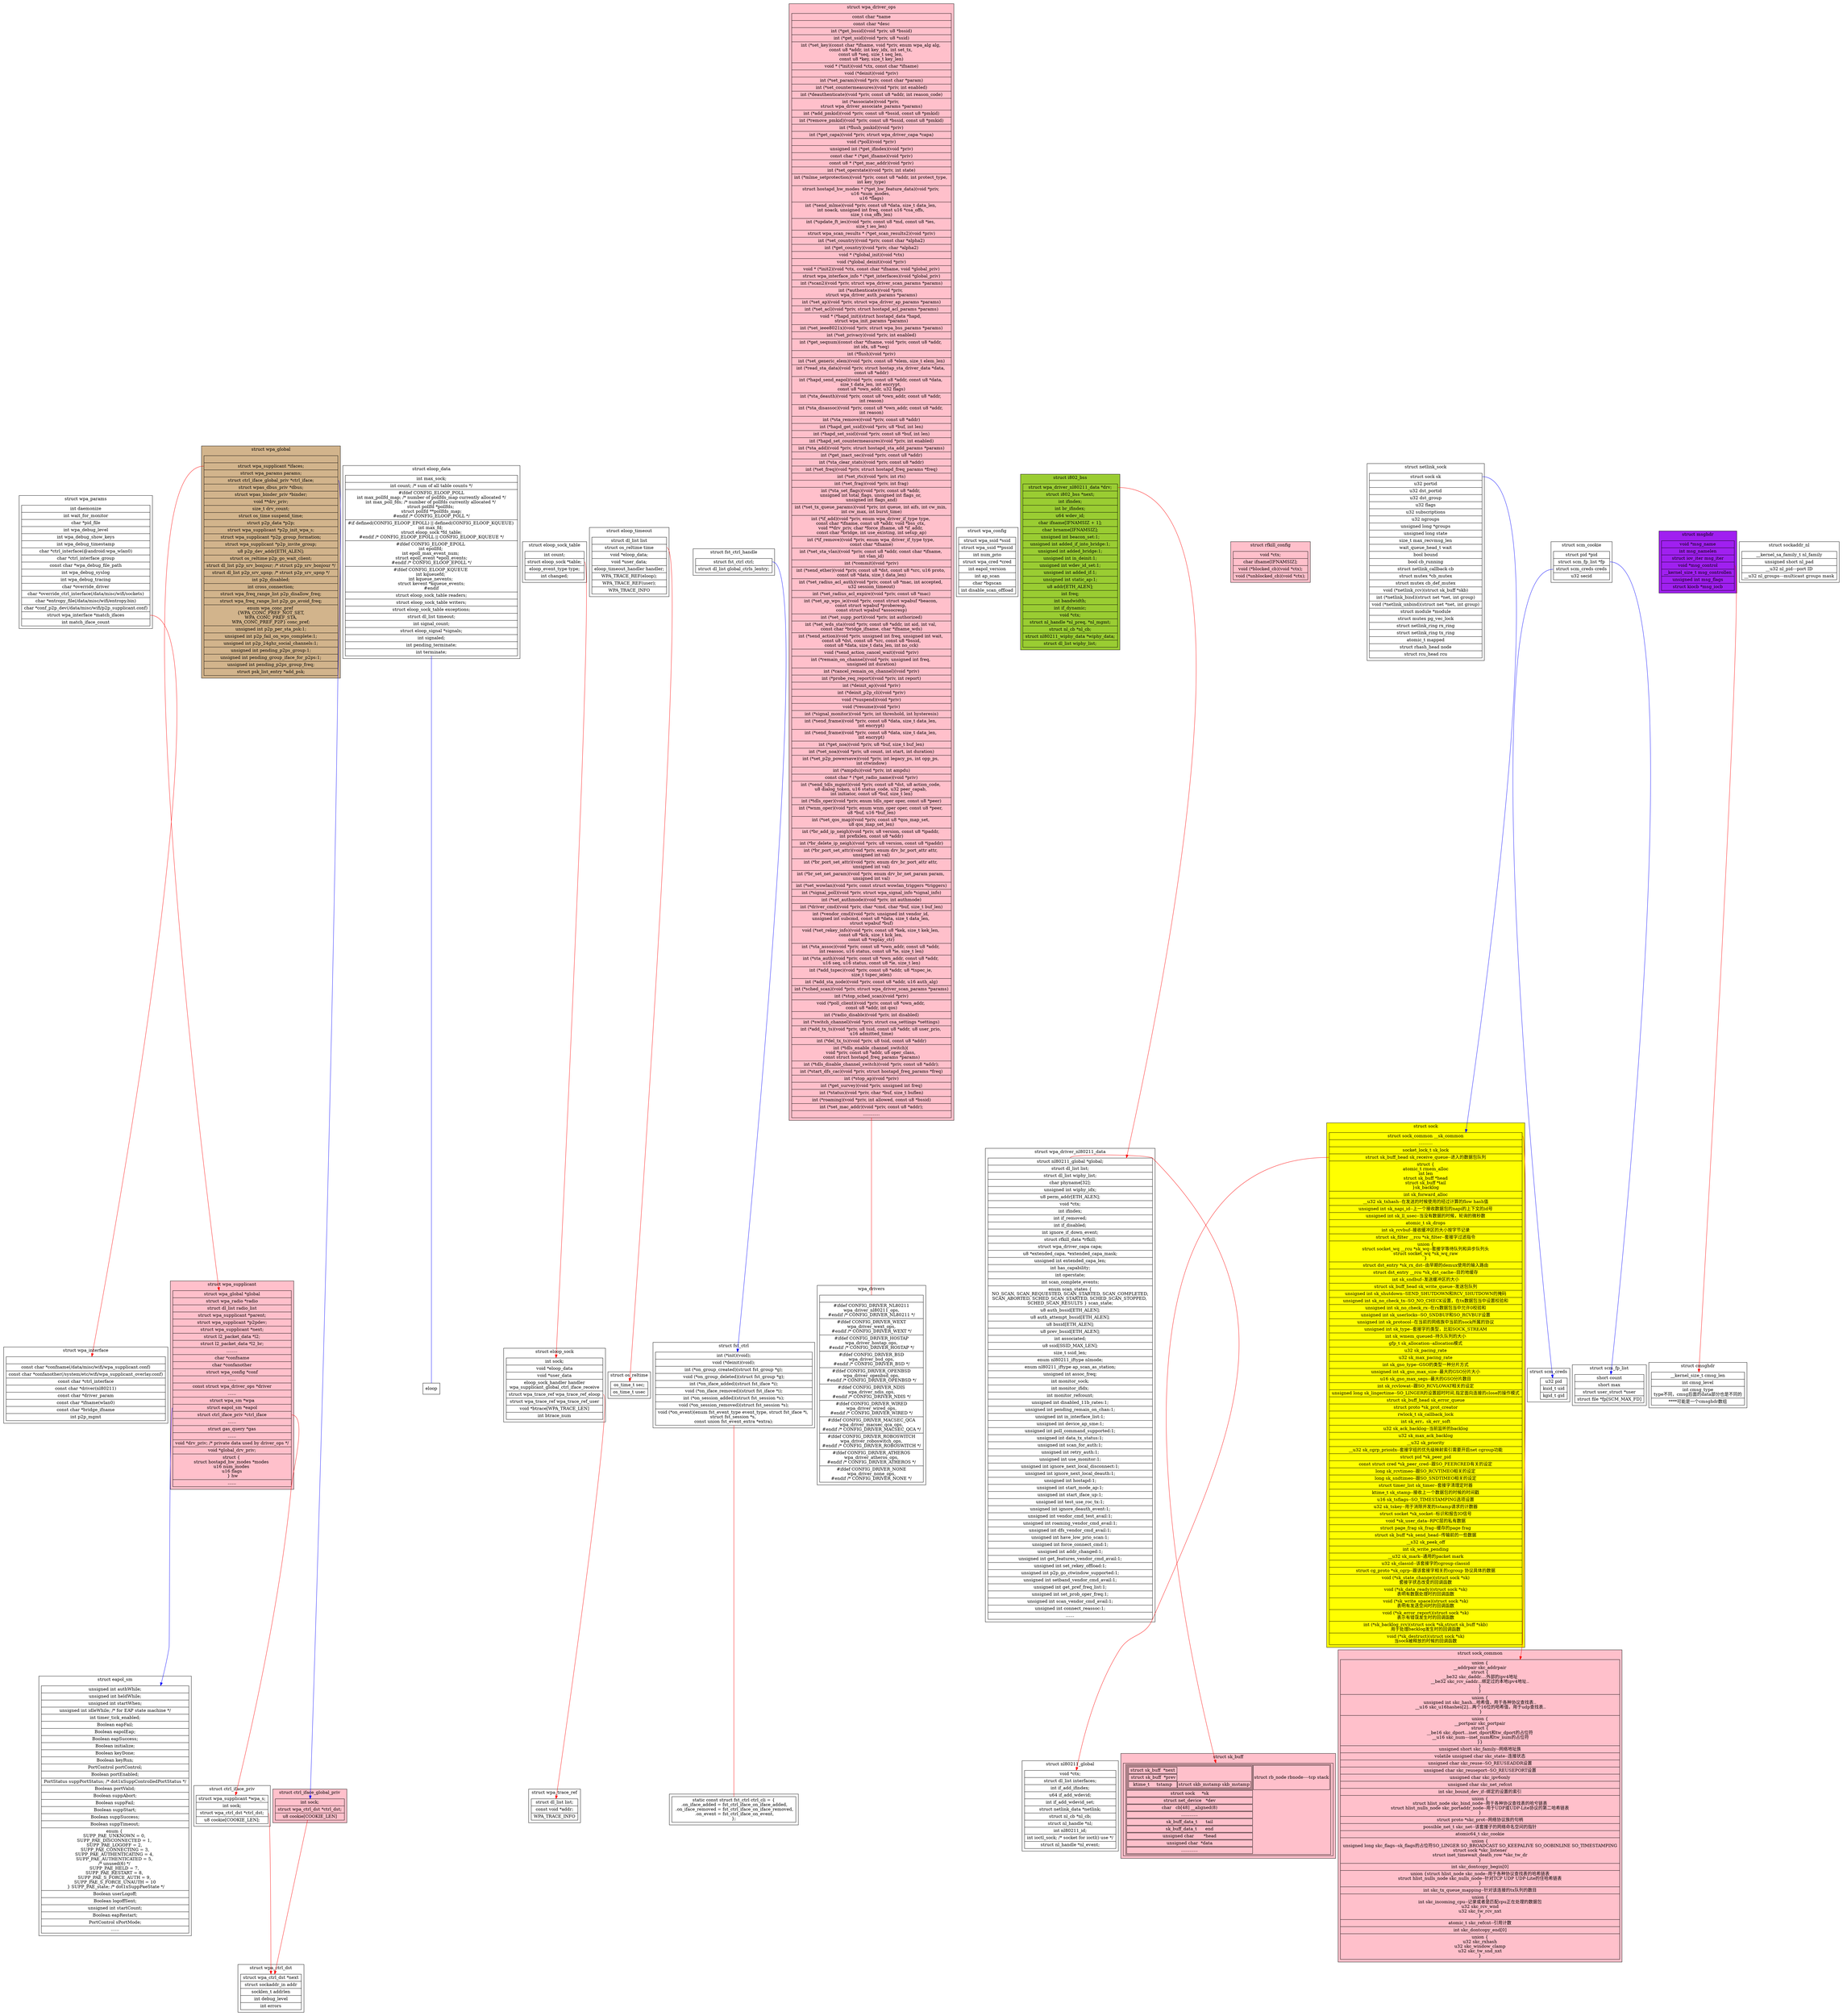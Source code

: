 digraph bluedroid{
	node[shape=record];

	subgraph cluster_struct_wpa_interface{
		label="struct wpa_interface";
		"struct wpa_interface"[label="{
			|const char *confname(/data/misc/wifi/wpa_supplicant.conf)
			|const char *confanother(/system/etc/wifi/wpa_supplicant_overlay.conf)
			|const char *ctrl_interface
			|const char *driver(nl80211)
			|const char *driver_param
			|const char *ifname(wlan0)
			|const char *bridge_ifname
			|int p2p_mgmt
		}"];
	}

	subgraph cluster_struct_wpa_params{
		label="struct wpa_params";
		"struct wpa_params"[label="{
			int daemonize
			|int wait_for_monitor
			|char *pid_file
			|int wpa_debug_level
			|int wpa_debug_show_keys
			|int wpa_debug_timestamp
			|char *ctrl_interface(@android:wpa_wlan0)
			|char *ctrl_interface_group
			|const char *wpa_debug_file_path
			|int wpa_debug_syslog
			|int wpa_debug_tracing
			|char *override_driver
			|char *override_ctrl_interface(/data/misc/wifi/sockets)
			|char *entropy_file(/data/misc/wifi/entropy.bin)
			|char *conf_p2p_dev(/data/misc/wifi/p2p_supplicant.conf)
			|<match_ifaces>struct wpa_interface *match_ifaces
			|int match_iface_count
		}"];
	}
	"struct wpa_params":match_ifaces->"struct wpa_interface"[color=red];
	"struct wpa_global":ifaces->"struct wpa_supplicant"[color=red];

	subgraph cluster_struct_wpa_global{
		label="struct wpa_global";
		bgcolor=tan;
		"struct wpa_global"[label="{
	|<ifaces>struct wpa_supplicant *ifaces;
    |struct wpa_params params;
    |<ctrl_iface>struct ctrl_iface_global_priv *ctrl_iface;
    |struct wpas_dbus_priv *dbus;
    |struct wpas_binder_priv *binder;
    |void **drv_priv;
	|size_t drv_count;
    |struct os_time suspend_time;
    |struct p2p_data *p2p;
    |struct wpa_supplicant *p2p_init_wpa_s;
    |struct wpa_supplicant *p2p_group_formation;
    |struct wpa_supplicant *p2p_invite_group;
    |u8 p2p_dev_addr[ETH_ALEN];
    |struct os_reltime p2p_go_wait_client;
    |struct dl_list p2p_srv_bonjour; /* struct p2p_srv_bonjour */
    |struct dl_list p2p_srv_upnp; /* struct p2p_srv_upnp */
    |int p2p_disabled;
    |int cross_connection;
    |struct wpa_freq_range_list p2p_disallow_freq;
    |struct wpa_freq_range_list p2p_go_avoid_freq;
    |enum wpa_conc_pref \n\{WPA_CONC_PREF_NOT_SET,\nWPA_CONC_PREF_STA,\nWPA_CONC_PREF_P2P\} conc_pref;
    |unsigned int p2p_per_sta_psk:1;
    |unsigned int p2p_fail_on_wps_complete:1;
    |unsigned int p2p_24ghz_social_channels:1;
    |unsigned int pending_p2ps_group:1;
    |unsigned int pending_group_iface_for_p2ps:1;
    |unsigned int pending_p2ps_group_freq;
    |struct psk_list_entry *add_psk;
		}"];
	}
	"struct wpa_global":ctrl_iface->"struct ctrl_iface_global_priv"[color=blue];
	subgraph cluster_struct_ctrl_iface_global_priv{
		label="struct ctrl_iface_global_priv";
		bgcolor=pink;
		"struct ctrl_iface_global_priv"[label="{
			 int sock;
    		|struct wpa_ctrl_dst *ctrl_dst;
    		|u8 cookie[COOKIE_LEN]
		}"];
	}


	"struct ctrl_iface_global_priv":ctrl_dst->"struct wpa_ctrl_dst"[color=red];

	subgraph cluster_struct_wpa_ctrl_dst{
		label="struct wpa_ctrl_dst";
		"struct wpa_ctrl_dst"[label="{
			struct wpa_ctrl_dst *next
		|struct sockaddr_in addr
		|socklen_t addrlen
		|int debug_level
		|int errors
		}"];
	}

	"struct eloop_data"->"eloop"[arrowhead=none color=blue];

	subgraph cluster_struct_eloop_data{
		label="struct eloop_data";
		"struct eloop_data"[label="{
			int max_sock;
    |int count; /* sum of all table counts */
|#ifdef CONFIG_ELOOP_POLL\n
    int max_pollfd_map; /* number of pollfds_map currently allocated */
    \nint max_poll_fds; /* number of pollfds currently allocated */
    \nstruct pollfd *pollfds;
    \nstruct pollfd **pollfds_map;
\n#endif /* CONFIG_ELOOP_POLL */
|#if defined(CONFIG_ELOOP_EPOLL) \|\| defined(CONFIG_ELOOP_KQUEUE)
    \nint max_fd;
    \nstruct eloop_sock *fd_table;
\n#endif /* CONFIG_ELOOP_EPOLL \|\| CONFIG_ELOOP_KQUEUE */
|#ifdef CONFIG_ELOOP_EPOLL
    \nint epollfd;
    \nint epoll_max_event_num;
    \nstruct epoll_event *epoll_events;
\n#endif /* CONFIG_ELOOP_EPOLL */
|#ifdef CONFIG_ELOOP_KQUEUE
    \nint kqueuefd;
    \nint kqueue_nevents;
    \nstruct kevent *kqueue_events;
\n#endif
    |struct eloop_sock_table readers;
    |struct eloop_sock_table writers;
    |struct eloop_sock_table exceptions;
    |struct dl_list timeout;
    |int signal_count;
    |struct eloop_signal *signals;
    |int signaled;
    |int pending_terminate;
    |int terminate;
		}"];
	}

	subgraph cluster_struct_eloop_sock_table{
		label="struct eloop_sock_table";
		"struct eloop_sock_table"[label="{
		int count;
    |<table>struct eloop_sock *table;
    |eloop_event_type type;
    |int changed;
	}"];
	}

	"struct eloop_sock_table":table->"struct eloop_sock"[color=red];

	subgraph cluster_struct_eloop_sock{
		label="struct eloop_sock";
		"struct eloop_sock"[label="{
	int sock;
    |void *eloop_data
    |void *user_data
    |eloop_sock_handler handler\nwpa_supplicant_global_ctrl_iface_receive
	|<ref_eloop>struct wpa_trace_ref wpa_trace_ref_eloop
	|struct wpa_trace_ref wpa_trace_ref_user
	|void *btrace[WPA_TRACE_LEN]
	|int btrace_num
	}"];
	}

	"struct eloop_sock":ref_eloop->"struct wpa_trace_ref"[color=red];

	subgraph cluster_struct_wpa_trace_ref{
		label="struct wpa_trace_ref";
		"struct wpa_trace_ref"[label="{
	struct dl_list list;
    |const void *addr;
    |WPA_TRACE_INFO
		}"];
	}

	subgraph cluster_struct_eloop_timeout{
		label="struct eloop_timeout";
		"struct eloop_timeout"[label="{
			struct dl_list list
			|<time>struct os_reltime time
			|void *eloop_data;
    |void *user_data;
    |eloop_timeout_handler handler;
    |WPA_TRACE_REF(eloop);
    |WPA_TRACE_REF(user);
    |WPA_TRACE_INFO
	}"];
	}

	"struct eloop_timeout":time->"struct os_reltime"[color=red];
	subgraph cluster_struct_os_reltime{
		label="struct os_reltime";
		"struct os_reltime"[label="{
		 os_time_t sec;
    	|os_time_t usec
	}"];
	}

	subgraph cluster_struct_fst_ctrl{
		label="struct fst_ctrl";
		"struct fst_ctrl"[label="{
		int (*init)(void);
    |void (*deinit)(void);
    |int (*on_group_created)(struct fst_group *g);
    |void (*on_group_deleted)(struct fst_group *g);
    |int (*on_iface_added)(struct fst_iface *i);
    |void (*on_iface_removed)(struct fst_iface *i);
    |int (*on_session_added)(struct fst_session *s);
    |void (*on_session_removed)(struct fst_session *s);
	|void (*on_event)(enum fst_event_type event_type, struct fst_iface *i,
             \nstruct fst_session *s,
             \nconst union fst_event_extra *extra);
	}"];
	}

	"struct fst_ctrl"->"ctrl_cli"[arrowhead=none color=red];

	subgraph cluster_ctrl_cli{
		"ctrl_cli"[label="{
			static const struct fst_ctrl ctrl_cli = \{\n
    		.on_iface_added = fst_ctrl_iface_on_iface_added,\n
    		.on_iface_removed =  fst_ctrl_iface_on_iface_removed,\n
    		.on_event = fst_ctrl_iface_on_event,\n
			\};
		}"];
	}

	subgraph cluster_struct_fst_ctrl_handle{
		label="struct fst_ctrl_handle";
		"struct fst_ctrl_handle"[label="{
		<ctrl>struct fst_ctrl ctrl;
    |struct dl_list global_ctrls_lentry;
	}"];
	}
	 "struct fst_ctrl_handle":ctrl->"struct fst_ctrl"[color=blue];

	 "struct wpa_driver_ops"->"wpa_drivers"[arrowhead=none color=red];

	subgraph cluster_struct_wpa_driver_ops{
		label="struct wpa_driver_ops";
		bgcolor=pink;
		"struct wpa_driver_ops"[label="{
		const char *name
		|const char *desc
		|int (*get_bssid)(void *priv, u8 *bssid)
		|int (*get_ssid)(void *priv, u8 *ssid)
		|int (*set_key)(const char *ifname, void *priv, enum wpa_alg alg,
               \nconst u8 *addr, int key_idx, int set_tx,
               \nconst u8 *seq, size_t seq_len,
               \nconst u8 *key, size_t key_len)
		| void * (*init)(void *ctx, const char *ifname)
		|void (*deinit)(void *priv)|int (*set_param)(void *priv, const char *param)
		|int (*set_countermeasures)(void *priv, int enabled)
		|int (*deauthenticate)(void *priv, const u8 *addr, int reason_code)
		|int (*associate)(void *priv,
             \nstruct wpa_driver_associate_params *params)
		|int (*add_pmkid)(void *priv, const u8 *bssid, const u8 *pmkid)
		|int (*remove_pmkid)(void *priv, const u8 *bssid, const u8 *pmkid)
		|int (*flush_pmkid)(void *priv)
		|int (*get_capa)(void *priv, struct wpa_driver_capa *capa)
		|void (*poll)(void *priv)
		|unsigned int (*get_ifindex)(void *priv)
		|const char * (*get_ifname)(void *priv)
		|const u8 * (*get_mac_addr)(void *priv)
		|int (*set_operstate)(void *priv, int state)
		|int (*mlme_setprotection)(void *priv, const u8 *addr, int protect_type,
                  \nint key_type)
		|struct hostapd_hw_modes * (*get_hw_feature_data)(void *priv,
                             \nu16 *num_modes,
                             \nu16 *flags)
		|int (*send_mlme)(void *priv, const u8 *data, size_t data_len,
             \nint noack, unsigned int freq, const u16 *csa_offs,
             \nsize_t csa_offs_len)
		|int (*update_ft_ies)(void *priv, const u8 *md, const u8 *ies,
               \nsize_t ies_len)
		|struct wpa_scan_results * (*get_scan_results2)(void *priv)
		|int (*set_country)(void *priv, const char *alpha2)
		|int (*get_country)(void *priv, char *alpha2)
		|void * (*global_init)(void *ctx)
		|void (*global_deinit)(void *priv)
		|void * (*init2)(void *ctx, const char *ifname, void *global_priv)
		|struct wpa_interface_info * (*get_interfaces)(void *global_priv)
		|int (*scan2)(void *priv, struct wpa_driver_scan_params *params)
		|int (*authenticate)(void *priv,
                \nstruct wpa_driver_auth_params *params)
		|int (*set_ap)(void *priv, struct wpa_driver_ap_params *params)
		|int (*set_acl)(void *priv, struct hostapd_acl_params *params)
		|void * (*hapd_init)(struct hostapd_data *hapd,
                \nstruct wpa_init_params *params)
		|int (*set_ieee8021x)(void *priv, struct wpa_bss_params *params)
		|int (*set_privacy)(void *priv, int enabled)
		|int (*get_seqnum)(const char *ifname, void *priv, const u8 *addr,
              \nint idx, u8 *seq)
		|int (*flush)(void *priv)
		|int (*set_generic_elem)(void *priv, const u8 *elem, size_t elem_len)
		|int (*read_sta_data)(void *priv, struct hostap_sta_driver_data *data,
                 \nconst u8 *addr)
		|int (*hapd_send_eapol)(void *priv, const u8 *addr, const u8 *data,
                   \nsize_t data_len, int encrypt,
                   \nconst u8 *own_addr, u32 flags)
		|int (*sta_deauth)(void *priv, const u8 *own_addr, const u8 *addr,
              \nint reason)

		|int (*sta_disassoc)(void *priv, const u8 *own_addr, const u8 *addr,
                \nint reason)
		|int (*sta_remove)(void *priv, const u8 *addr)
		|int (*hapd_get_ssid)(void *priv, u8 *buf, int len)
		|int (*hapd_set_ssid)(void *priv, const u8 *buf, int len)
		|int (*hapd_set_countermeasures)(void *priv, int enabled)
		|int (*sta_add)(void *priv, struct hostapd_sta_add_params *params)
		|int (*get_inact_sec)(void *priv, const u8 *addr)
		|int (*sta_clear_stats)(void *priv, const u8 *addr)
		|int (*set_freq)(void *priv, struct hostapd_freq_params *freq)
		|int (*set_rts)(void *priv, int rts)
		|int (*set_frag)(void *priv, int frag)
		|int (*sta_set_flags)(void *priv, const u8 *addr,
                 \nunsigned int total_flags, unsigned int flags_or,
                 \nunsigned int flags_and)
		|int (*set_tx_queue_params)(void *priv, int queue, int aifs, int cw_min,
                   \nint cw_max, int burst_time)
		|int (*if_add)(void *priv, enum wpa_driver_if_type type,
              \nconst char *ifname, const u8 *addr, void *bss_ctx,
              \nvoid **drv_priv, char *force_ifname, u8 *if_addr,
              \nconst char *bridge, int use_existing, int setup_ap)
		|int (*if_remove)(void *priv, enum wpa_driver_if_type type,
             \nconst char *ifname)
		|int (*set_sta_vlan)(void *priv, const u8 *addr, const char *ifname,
                \nint vlan_id)
		|int (*commit)(void *priv)
		|int (*send_ether)(void *priv, const u8 *dst, const u8 *src, u16 proto,
              \nconst u8 *data, size_t data_len)
		|int (*set_radius_acl_auth)(void *priv, const u8 *mac, int accepted,
                   \nu32 session_timeout)
		|int (*set_radius_acl_expire)(void *priv, const u8 *mac)
		|int (*set_ap_wps_ie)(void *priv, const struct wpabuf *beacon,
                 \nconst struct wpabuf *proberesp,
                 \nconst struct wpabuf *assocresp)
		|int (*set_supp_port)(void *priv, int authorized)
		| int (*set_wds_sta)(void *priv, const u8 *addr, int aid, int val,
               \nconst char *bridge_ifname, char *ifname_wds)
		|int (*send_action)(void *priv, unsigned int freq, unsigned int wait,
              \n const u8 *dst, const u8 *src, const u8 *bssid,
               \nconst u8 *data, size_t data_len, int no_cck)
		|void (*send_action_cancel_wait)(void *priv)
		|int (*remain_on_channel)(void *priv, unsigned int freq,
                 \nunsigned int duration)
		|int (*cancel_remain_on_channel)(void *priv)
		|int (*probe_req_report)(void *priv, int report)
		|int (*deinit_ap)(void *priv)
		|int (*deinit_p2p_cli)(void *priv)
		|void (*suspend)(void *priv)
		|void (*resume)(void *priv)
		|int (*signal_monitor)(void *priv, int threshold, int hysteresis)
		|int (*send_frame)(void *priv, const u8 *data, size_t data_len,
              \nint encrypt)
		|int (*send_frame)(void *priv, const u8 *data, size_t data_len,
              \nint encrypt)
		|int (*get_noa)(void *priv, u8 *buf, size_t buf_len)
		|int (*set_noa)(void *priv, u8 count, int start, int duration)
		|int (*set_p2p_powersave)(void *priv, int legacy_ps, int opp_ps,
                 \nint ctwindow)
		|int (*ampdu)(void *priv, int ampdu)
		|const char * (*get_radio_name)(void *priv)
		|int (*send_tdls_mgmt)(void *priv, const u8 *dst, u8 action_code,
                  \nu8 dialog_token, u16 status_code, u32 peer_capab,
                  \nint initiator, const u8 *buf, size_t len)


		|int (*tdls_oper)(void *priv, enum tdls_oper oper, const u8 *peer)
		|int (*wnm_oper)(void *priv, enum wnm_oper oper, const u8 *peer,
            \nu8 *buf, u16 *buf_len)
		|int (*set_qos_map)(void *priv, const u8 *qos_map_set,
               \nu8 qos_map_set_len)
		|int (*br_add_ip_neigh)(void *priv, u8 version, const u8 *ipaddr,
                   \nint prefixlen, const u8 *addr)
		|int (*br_delete_ip_neigh)(void *priv, u8 version, const u8 *ipaddr)
		|int (*br_port_set_attr)(void *priv, enum drv_br_port_attr attr,
                \nunsigned int val)
		|int (*br_port_set_attr)(void *priv, enum drv_br_port_attr attr,
                \nunsigned int val)
		|int (*br_set_net_param)(void *priv, enum drv_br_net_param param,
                \nunsigned int val)
		|int (*set_wowlan)(void *priv, const struct wowlan_triggers *triggers)
		|int (*signal_poll)(void *priv, struct wpa_signal_info *signal_info)
		|int (*set_authmode)(void *priv, int authmode)
		|int (*driver_cmd)(void *priv, char *cmd, char *buf, size_t buf_len)
		|int (*vendor_cmd)(void *priv, unsigned int vendor_id,
              \nunsigned int subcmd, const u8 *data, size_t data_len,
              \nstruct wpabuf *buf)
		|void (*set_rekey_info)(void *priv, const u8 *kek, size_t kek_len,
                   \nconst u8 *kck, size_t kck_len,
                   \nconst u8 *replay_ctr)
		|int (*sta_assoc)(void *priv, const u8 *own_addr, const u8 *addr,
              \nint reassoc, u16 status, const u8 *ie, size_t len)

		|int (*sta_auth)(void *priv, const u8 *own_addr, const u8 *addr,
             \nu16 seq, u16 status, const u8 *ie, size_t len)
		|int (*add_tspec)(void *priv, const u8 *addr, u8 *tspec_ie,
              \nsize_t tspec_ielen)
		|int (*add_sta_node)(void *priv, const u8 *addr, u16 auth_alg)
		|int (*sched_scan)(void *priv, struct wpa_driver_scan_params *params)
		|int (*stop_sched_scan)(void *priv)
		|void (*poll_client)(void *priv, const u8 *own_addr,
                \nconst u8 *addr, int qos)
		|int (*radio_disable)(void *priv, int disabled)
		|int (*switch_channel)(void *priv, struct csa_settings *settings)
		|int (*add_tx_ts)(void *priv, u8 tsid, const u8 *addr, u8 user_prio,
             \nu16 admitted_time)
		|int (*del_tx_ts)(void *priv, u8 tsid, const u8 *addr)
		|int (*tdls_enable_channel_switch)(
        \nvoid *priv, const u8 *addr, u8 oper_class,
        \nconst struct hostapd_freq_params *params)
		| int (*tdls_disable_channel_switch)(void *priv, const u8 *addr);

		| int (*start_dfs_cac)(void *priv, struct hostapd_freq_params *freq)
		|int (*stop_ap)(void *priv)
		|int (*get_survey)(void *priv, unsigned int freq)

		|int (*status)(void *priv, char *buf, size_t buflen)
		|int (*roaming)(void *priv, int allowed, const u8 *bssid)
		|int (*set_mac_addr)(void *priv, const u8 *addr);
		|............

	}"];
	}

	subgraph cluster_wpa_drivers{
		label="wpa_drivers";
		"wpa_drivers"[label="{
	|#ifdef CONFIG_DRIVER_NL80211
	\nwpa_driver_nl80211_ops,
	\n#endif /* CONFIG_DRIVER_NL80211 */
	|#ifdef CONFIG_DRIVER_WEXT
	\nwpa_driver_wext_ops,
	\n#endif /* CONFIG_DRIVER_WEXT */
	|#ifdef CONFIG_DRIVER_HOSTAP
	\nwpa_driver_hostap_ops,
	\n#endif /* CONFIG_DRIVER_HOSTAP */
	|#ifdef CONFIG_DRIVER_BSD
	\nwpa_driver_bsd_ops,
	\n#endif /* CONFIG_DRIVER_BSD */
	|#ifdef CONFIG_DRIVER_OPENBSD
	\nwpa_driver_openbsd_ops,
	\n#endif /* CONFIG_DRIVER_OPENBSD */
	|#ifdef CONFIG_DRIVER_NDIS
	\nwpa_driver_ndis_ops,
	\n#endif /* CONFIG_DRIVER_NDIS */
	|#ifdef CONFIG_DRIVER_WIRED
	\nwpa_driver_wired_ops,
	\n#endif /* CONFIG_DRIVER_WIRED */
	|#ifdef CONFIG_DRIVER_MACSEC_QCA
	\nwpa_driver_macsec_qca_ops,
	\n#endif /* CONFIG_DRIVER_MACSEC_QCA */
	|#ifdef CONFIG_DRIVER_ROBOSWITCH
	\nwpa_driver_roboswitch_ops,
	\n#endif /* CONFIG_DRIVER_ROBOSWITCH */
	|#ifdef CONFIG_DRIVER_ATHEROS
	\nwpa_driver_atheros_ops,
	\n#endif /* CONFIG_DRIVER_ATHEROS */
	|#ifdef CONFIG_DRIVER_NONE
	\nwpa_driver_none_ops,
	\n#endif /* CONFIG_DRIVER_NONE */
	}"];
	}

	subgraph cluster_struct_wpa_supplicant{
		label="struct wpa_supplicant";
		bgcolor=pink;
		"struct wpa_supplicant"[label="{
			struct wpa_global *global
			|struct wpa_radio *radio
			|struct dl_list radio_list
			|struct wpa_supplicant *parent;
    |struct wpa_supplicant *p2pdev;
    |struct wpa_supplicant *next;
    |struct l2_packet_data *l2;
    |struct l2_packet_data *l2_br;
	|........
	|char *confname
	|char *confanother
	|struct wpa_config *conf
	|......
	|const struct wpa_driver_ops *driver
	|......
	|<wpa>struct wpa_sm *wpa
    |<eapol>struct eapol_sm *eapol
	|<ctrl_iface>struct ctrl_iface_priv *ctrl_iface
	|......
	|struct gas_query *gas
	|......
	|void *drv_priv; /* private data used by driver_ops */
    |void *global_drv_priv;
	|struct \{
        \nstruct hostapd_hw_modes *modes
        \nu16 num_modes
        \nu16 flags\n
    	\} hw
	|......

	
		}"];
	}

	"struct wpa_supplicant":eapol->"struct eapol_sm"[color=blue];
	"struct wpa_supplicant":ctrl_iface->"struct ctrl_iface_priv"[color=red];

	subgraph cluster_struct_ctrl_iface_priv{
		label="struct ctrl_iface_priv";
		"struct ctrl_iface_priv"[label="{
		struct wpa_supplicant *wpa_s;
		|int sock;
		|<dst>struct wpa_ctrl_dst *ctrl_dst;
		|u8 cookie[COOKIE_LEN];
		}"];
	}
	"struct ctrl_iface_priv":dst->"struct wpa_ctrl_dst"[color=red];

	subgraph cluster_struct_wpa_config{
		label="struct wpa_config";
		"struct wpa_config"[label="{
		struct wpa_ssid *ssid
		|struct wpa_ssid **pssid
		|int num_prio
		|struct wpa_cred *cred
		|int eapol_version
		|int ap_scan
		|char *bgscan
		|int disable_scan_offload
	}"];
	}

	subgraph cluster_struct_eapol_sm{
		label="struct eapol_sm";
		"struct eapol_sm"[label="{
		unsigned int authWhile;
    |unsigned int heldWhile;
    |unsigned int startWhen;
    |unsigned int idleWhile; /* for EAP state machine */
    |int timer_tick_enabled;
	|Boolean eapFail;
    |Boolean eapolEap;
    |Boolean eapSuccess;
    |Boolean initialize;
    |Boolean keyDone;
    |Boolean keyRun;
    |PortControl portControl;
    |Boolean portEnabled;
    |PortStatus suppPortStatus;  /* dot1xSuppControlledPortStatus */
    |Boolean portValid;
    |Boolean suppAbort;
    |Boolean suppFail;
    |Boolean suppStart;
    |Boolean suppSuccess;
    |Boolean suppTimeout;
	|enum \{
        \nSUPP_PAE_UNKNOWN = 0,
        \nSUPP_PAE_DISCONNECTED = 1,
        \nSUPP_PAE_LOGOFF = 2,
       \n SUPP_PAE_CONNECTING = 3,
        \nSUPP_PAE_AUTHENTICATING = 4,
        \nSUPP_PAE_AUTHENTICATED = 5,
        \n/* unused(6) */
        \nSUPP_PAE_HELD = 7,
        \nSUPP_PAE_RESTART = 8,
        \nSUPP_PAE_S_FORCE_AUTH = 9,
        \nSUPP_PAE_S_FORCE_UNAUTH = 10\n
    \} SUPP_PAE_state; /* dot1xSuppPaeState */
	|Boolean userLogoff;
    |Boolean logoffSent;
    |unsigned int startCount;
    |Boolean eapRestart;
    |PortControl sPortMode;
	|......


	}"]
	}
	"struct i802_bss":drv->"struct wpa_driver_nl80211_data"[color=red];
	subgraph cluster_struct_i802_bss{
		label="struct i802_bss";
		bgcolor="yellowgreen";
		"struct i802_bss"[label="{
			<drv>struct wpa_driver_nl80211_data *drv;
    |struct i802_bss *next;
    |int ifindex;
    |int br_ifindex;
    |u64 wdev_id;
    |char ifname[IFNAMSIZ + 1];
    |char brname[IFNAMSIZ];
    |unsigned int beacon_set:1;
    |unsigned int added_if_into_bridge:1;
    |unsigned int added_bridge:1;
    |unsigned int in_deinit:1;
    |unsigned int wdev_id_set:1;
    |unsigned int added_if:1;
    |unsigned int static_ap:1;

    |u8 addr[ETH_ALEN];

    |int freq;
    |int bandwidth;
    |int if_dynamic;

    |void *ctx;
    |struct nl_handle *nl_preq, *nl_mgmt;
    |struct nl_cb *nl_cb;

    |struct nl80211_wiphy_data *wiphy_data;
    |struct dl_list wiphy_list;
		}"];
	}

	subgraph cluster_struct_nl80211_global{
		label="struct nl80211_global";
		"struct nl80211_global"[label="{
		void *ctx;
    |struct dl_list interfaces;
    |int if_add_ifindex;
    |u64 if_add_wdevid;
    |int if_add_wdevid_set;
    |struct netlink_data *netlink;
    |struct nl_cb *nl_cb;
    |struct nl_handle *nl;
    |int nl80211_id;
    |int ioctl_sock; /* socket for ioctl() use */
    |struct nl_handle *nl_event;
	}"];
	}

	"struct wpa_driver_nl80211_data":global->"struct nl80211_global"[color=red];
	subgraph cluster_struct_wpa_driver_nl80211_data{
		label="struct wpa_driver_nl80211_data";
		"struct wpa_driver_nl80211_data"[label="{
		<global>struct nl80211_global *global;
    |struct dl_list list;
    |struct dl_list wiphy_list;
    |char phyname[32];
    |unsigned int wiphy_idx;
    |u8 perm_addr[ETH_ALEN];
    |void *ctx;
    |int ifindex;
    |int if_removed;
    |int if_disabled;
    |int ignore_if_down_event;
    |struct rfkill_data *rfkill;
    |struct wpa_driver_capa capa;
    |u8 *extended_capa, *extended_capa_mask;
    |unsigned int extended_capa_len;
    |int has_capability;

    |int operstate;

    |int scan_complete_events;
	|enum scan_states \{\n
        NO_SCAN, SCAN_REQUESTED, SCAN_STARTED, SCAN_COMPLETED,
        \nSCAN_ABORTED, SCHED_SCAN_STARTED, SCHED_SCAN_STOPPED,
        \nSCHED_SCAN_RESULTS
    \} scan_state;
	|u8 auth_bssid[ETH_ALEN];
    |u8 auth_attempt_bssid[ETH_ALEN];
    |u8 bssid[ETH_ALEN];
    |u8 prev_bssid[ETH_ALEN];
    |int associated;
    |u8 ssid[SSID_MAX_LEN];
    |size_t ssid_len;
    |enum nl80211_iftype nlmode;
    |enum nl80211_iftype ap_scan_as_station;
    |unsigned int assoc_freq;

    |int monitor_sock;
    |int monitor_ifidx;
    |int monitor_refcount;
	|unsigned int disabled_11b_rates:1;
    |unsigned int pending_remain_on_chan:1;
    |unsigned int in_interface_list:1;
    |unsigned int device_ap_sme:1;
    |unsigned int poll_command_supported:1;
    |unsigned int data_tx_status:1;
    |unsigned int scan_for_auth:1;
    |unsigned int retry_auth:1;
    |unsigned int use_monitor:1;
    |unsigned int ignore_next_local_disconnect:1;
    |unsigned int ignore_next_local_deauth:1;
    |unsigned int hostapd:1;
    |unsigned int start_mode_ap:1;
    |unsigned int start_iface_up:1;
    |unsigned int test_use_roc_tx:1;
    |unsigned int ignore_deauth_event:1;
    |unsigned int vendor_cmd_test_avail:1;
    |unsigned int roaming_vendor_cmd_avail:1;
    |unsigned int dfs_vendor_cmd_avail:1;
    |unsigned int have_low_prio_scan:1;
    |unsigned int force_connect_cmd:1;
    |unsigned int addr_changed:1;
    |unsigned int get_features_vendor_cmd_avail:1;
    |unsigned int set_rekey_offload:1;
    |unsigned int p2p_go_ctwindow_supported:1;
    |unsigned int setband_vendor_cmd_avail:1;
    |unsigned int get_pref_freq_list:1;
    |unsigned int set_prob_oper_freq:1;
    |unsigned int scan_vendor_cmd_avail:1;
    |unsigned int connect_reassoc:1;
	
	|......

	}"];
	}
	
	subgraph cluster_struct_rfkill_config{
		label="struct rfkill_config";
		bgcolor="pink";
		"struct rfkill_config"[label="{
			void *ctx;
    |char ifname[IFNAMSIZ];
    |void (*blocked_cb)(void *ctx);
    |void (*unblocked_cb)(void *ctx);
		}"];
	}
	subgraph cluster_struct_sk_buff{
		label="struct sk_buff";
		bgcolor="pink";
		"struct sk_buff"[label=<
			<table>
				<tr>
					<td>
						<table>
						<tr>
						<td>struct sk_buff  *next</td>
						</tr>
						<tr>
						<td> struct sk_buff  *prev</td>
						</tr>
						<tr>
							<td>
								ktime_t     tstamp
							</td>
							<td>
								struct skb_mstamp skb_mstamp
							</td>
						</tr>
						</table>
					</td>
					<td>
						struct rb_node rbnode----tcp stack
					</td>
				</tr>
				<tr><td>struct sock     *sk</td></tr>
				<tr><td>struct net_device   *dev</td></tr>
				<tr><td>char   cb[48] __aligned(8)</td></tr>
				<tr><td>............</td></tr>
				<tr><td>sk_buff_data_t      tail</td></tr>
				<tr><td>sk_buff_data_t      end</td></tr>
				<tr><td>unsigned char       *head</td></tr>
				<tr><td>unsigned char  *data</td></tr>
				<tr><td>............</td></tr>
			</table>
		>];
	}

	"struct sock":recv_queue->"struct sk_buff"[color=red];
	"struct netlink_sock":sock->"struct sock"[color=blue];

	subgraph cluster_struct_netlink_sock{
		label="struct netlink_sock";
		"struct netlink_sock"[label="{
			<sock>struct sock     sk
    |u32         portid
    |u32         dst_portid
    |u32         dst_group
    |u32         flags
    |u32         subscriptions
    |u32         ngroups
    |unsigned long       *groups
    |unsigned long       state
    |size_t          max_recvmsg_len
    |wait_queue_head_t   wait
    |bool            bound
    |bool            cb_running
    |struct netlink_callback cb
    |struct mutex        *cb_mutex
    |struct mutex        cb_def_mutex
	|void            (*netlink_rcv)(struct sk_buff *skb)
    |int         (*netlink_bind)(struct net *net, int group)
    |void            (*netlink_unbind)(struct net *net, int group)
    |struct module       *module
	|struct mutex        pg_vec_lock
    |struct netlink_ring rx_ring
    |struct netlink_ring tx_ring
    |atomic_t        mapped
	|struct rhash_head   node
    |struct rcu_head     rcu
		}"];
	}

	subgraph cluster_struct_scm_cookie{
		label="struct scm_cookie";
		"struct scm_cookie"[label="{
			struct pid      *pid
			|<fp>struct scm_fp_list  *fp
			|<cred>struct scm_creds    creds
			|u32         secid
		}"];
	}
	"struct scm_cookie":cred->"struct scm_creds"[color=blue];
	subgraph cluster_struct_scm_creds{
		label="struct scm_creds";
		"struct scm_creds"[label="{
		 u32 pid
    	|kuid_t  uid
    	|kgid_t  gid	
	}"];
	}

	"struct scm_cookie":fp->"struct scm_fp_list"[color=blue];

	subgraph cluster_struct_scm_fp_list{
		label="struct scm_fp_list";
		"struct scm_fp_list"[label="{
		 short           count
    	|short           max
    	|struct user_struct  *user
    	|<file>struct file     *fp[SCM_MAX_FD]
		}"];
	}

	subgraph cluster_struct_cmsghdr{
		label="struct cmsghdr";
		"struct cmsghdr"[label="{
			 __kernel_size_t cmsg_len
			 |int     cmsg_level
			 |int     cmsg_type\ntype不同，cmsg后面的data部分也是不同的
			|****可能是一个cmsghdr数组
		}"];
	}

	subgraph cluster_struct_msghdr{
		label="struct msghdr";
		bgcolor="purple";
		"struct msghdr"[label="{
		void        *msg_name
    	|int     msg_namelen
    	|struct iov_iter msg_iter
    	|<control>void        *msg_control
    	|__kernel_size_t msg_controllen
    	|unsigned int    msg_flags
    	|struct kiocb    *msg_iocb
		}"];
	}
	"struct msghdr":control->"struct cmsghdr"[color=red];

	subgraph cluster_struct_sockaddr_nl{
		label="struct sockaddr_nl";
		"struct sockaddr_nl"[label="{
		 __kernel_sa_family_t    nl_family
    	|unsigned short  nl_pad
    	|__u32       nl_pid---port ID
    	|__u32       nl_groups---multicast groups mask
	}"];
	}

	subgraph cluster_struct_sock{
		label="struct sock";
		bgcolor="yellow";
		"struct sock"[label="{
			<common>struct sock_common  __sk_common
			|..........
			|socket_lock_t   sk_lock
			|<recv_queue>struct sk_buff_head sk_receive_queue--进入的数据包队列
			|struct \{\n
			atomic_t    rmem_alloc\n
			int     len\n
			struct sk_buff  *head\n
			struct sk_buff  *tail\n
			\}sk_backlog\n
			|int         sk_forward_alloc
			|__u32           sk_txhash--在发送的时候使用的经过计算的flow hash值
			|unsigned int        sk_napi_id--上一个接收数据包的napi的上下文的id号
			|unsigned int        sk_ll_usec--当没有数据的时候，轮询的微秒数
			|atomic_t        sk_drops
			|int         sk_rcvbuf--接收缓冲区的大小按字节记录
			|struct sk_filter __rcu  *sk_filter--套接字过滤指令
			|union \{\n
			struct socket_wq __rcu  *sk_wq--套接字等待队列和异步队列头\n
			struct socket_wq    *sk_wq_raw\n
			\}\n
			|struct dst_entry    *sk_rx_dst--由早期的demux使用的输入路由
			|struct dst_entry __rcu  *sk_dst_cache--目的地缓存
			|int         sk_sndbuf--发送缓冲区的大小
			|struct sk_buff_head sk_write_queue--发送包队列
			|unsigned int        sk_shutdown--SEND_SHUTDOWN和RCV_SHUTDOWN的掩码
			|unsigned int        sk_no_check_tx--SO_NO_CHECK设置，在tx数据包当中设置校验和
			|unsigned int        sk_no_check_rx--在rx数据包当中允许0校验和
			|unsigned int        sk_userlocks--SO_SNDBUF和SO_RCVBUF设置
			|unsigned int        sk_protocol--在当前的网络族中当前的sock所属的协议
			|unsigned int        sk_type--套接字的类型，比如SOCK_STREAM
			|int         sk_wmem_queued--持久队列的大小
			|gfp_t           sk_allocation--allocation模式
			|u32         sk_pacing_rate
			|u32         sk_max_pacing_rate
			|int         sk_gso_type--GSO的类型一种分片方式
			|unsigned int        sk_gso_max_size--最大的GSO分片大小
			|u16         sk_gso_max_segs--最大的GSO分片数目
			|int         sk_rcvlowat--跟SO_RCVLOWAT相关的设定
			|unsigned long           sk_lingertime--SO_LINGER的设置超时时间,指定面向连接的close的操作模式
			|struct sk_buff_head sk_error_queue
			|struct proto        *sk_prot_creator
			|rwlock_t        sk_callback_lock
			|int         sk_err，sk_err_soft
			|u32         sk_ack_backlog--当前监听的backlog
			|u32         sk_max_ack_backlog
			|__u32           sk_priority
			|__u32           sk_cgrp_prioidx--套接字组的优先级映射索引需要开启net cgroup功能
			|struct pid      *sk_peer_pid
			|const struct cred   *sk_peer_cred--跟SO_PEERCRED有关的设定
			|long            sk_rcvtimeo--跟SO_RCVTIMEO相关的设定
			|long            sk_sndtimeo--跟SO_SNDTIMEO相关的设定
			|struct timer_list   sk_timer--套接字清理定时器
			|ktime_t         sk_stamp--接收上一个数据包的时候的时间戳
			|u16         sk_tsflags--SO_TIMESTAMPING选项设置
			|u32         sk_tskey--用于消除并发的tstamp请求的计数器
			|struct socket       *sk_socket--标识和报告IO信号
			|void            *sk_user_data--RPC层的私有数据
			|struct page_frag    sk_frag--缓存的page frag
			|struct sk_buff      *sk_send_head--传输前的一些数据
			|__s32           sk_peek_off
			|int         sk_write_pending
			|__u32           sk_mark--通用的packet mark
			|u32         sk_classid--该套接字的cgroup classid
			|struct cg_proto     *sk_cgrp--跟该套接字相关的cgroup 协议具体的数据
			|void   (*sk_state_change)(struct sock *sk)\n
			套接字状态改变的回调函数
			|void            (*sk_data_ready)(struct sock *sk)\n
			表明有数据处理时的回调函数
			|void            (*sk_write_space)(struct sock *sk)\n
			表明有发送空间时的回调函数
			|void            (*sk_error_report)(struct sock *sk)\n
			表示有错误发生时的回调函数
			|int         (*sk_backlog_rcv)(struct sock *sk,struct sk_buff *skb)\n
			用于处理backlog发生时的回调函数
			|void                    (*sk_destruct)(struct sock *sk)\n
			当sock被释放的时候的回调函数

		}"];
	}
	"struct sock":common->"struct sock_common"[color=red];

	subgraph cluster_struct_sock_common{
		label="struct sock_common";
		bgcolor="pink";
		"struct sock_common"[label="{
	    		union \{\n
				__addrpair  skc_addrpair\n
				struct \{\n
				__be32  skc_daddr....外部的ipv4地址\n
				__be32  skc_rcv_saddr...绑定过的本地ipv4地址..\n
				\}\n
				\}
		  |union \{\n
			unsigned int    skc_hash...哈希值，用于各种协议查找表..\n
			 __u16       skc_u16hashes\[2\]...两个16位的哈希值，用于udp查找表..\n
			 \}\n
		  |union \{\n
			__portpair  skc_portpair\n
			struct \{\n
			__be16  skc_dport...inet_dport和tw_dport的占位符\n
			 __u16   skc_num---inet_num和tw_num的占位符\n
			\}
			\}
		|unsigned short      skc_family--网络地址族
		|volatile unsigned char  skc_state--连接状态
		|unsigned char       skc_reuse--SO_REUSEADDR设置
		|unsigned char       skc_reuseport--SO_REUSEPORT设置
		|unsigned char       skc_ipv6only
		|unsigned char       skc_net_refcnt
		|int         skc_bound_dev_if--绑定的设置的索引
		|union \{\n
		struct hlist_node   skc_bind_node--用于各种协议查找表的哈兮链表\n
		struct hlist_nulls_node skc_portaddr_node--用于UDP或UDP-Lite协议的第二哈希链表\n
		\}
		|struct proto        *skc_prot--网络协议族的句柄
		| possible_net_t      skc_net--该套接子的网络命名空间的指针
		|atomic64_t      skc_cookie
		|union \{\n
		unsigned long   skc_flags--sk_flags的占位符SO_LINGER SO_BROADCAST SO_KEEPALIVE SO_OOBINLINE SO_TIMESTAMPING\n
		struct sock *skc_listener\n
		struct inet_timewait_death_row *skc_tw_dr\n
		\}
		|int         skc_dontcopy_begin\[0\]
		|union \{
			struct hlist_node   skc_node--用于各种协议查找表的哈希链表\n
			struct hlist_nulls_node skc_nulls_node--针对TCP UDP UDP-Lite的住哈希链表\n
		\}
		|int         skc_tx_queue_mapping--针对该连接的tx队列的数目
		|union \{\n
		int     skc_incoming_cpu--记录或者是匹配cpu正在处理的数据包\n
		u32     skc_rcv_wnd\n
		u32     skc_tw_rcv_nxt\n
		\}
		|atomic_t        skc_refcnt--引用计数
		|int  skc_dontcopy_end\[0\]
		|union \{\n
		u32     skc_rxhash\n
		u32     skc_window_clamp\n
		u32     skc_tw_snd_nxt\n
		\}

	
	
	}"];
	}

}
